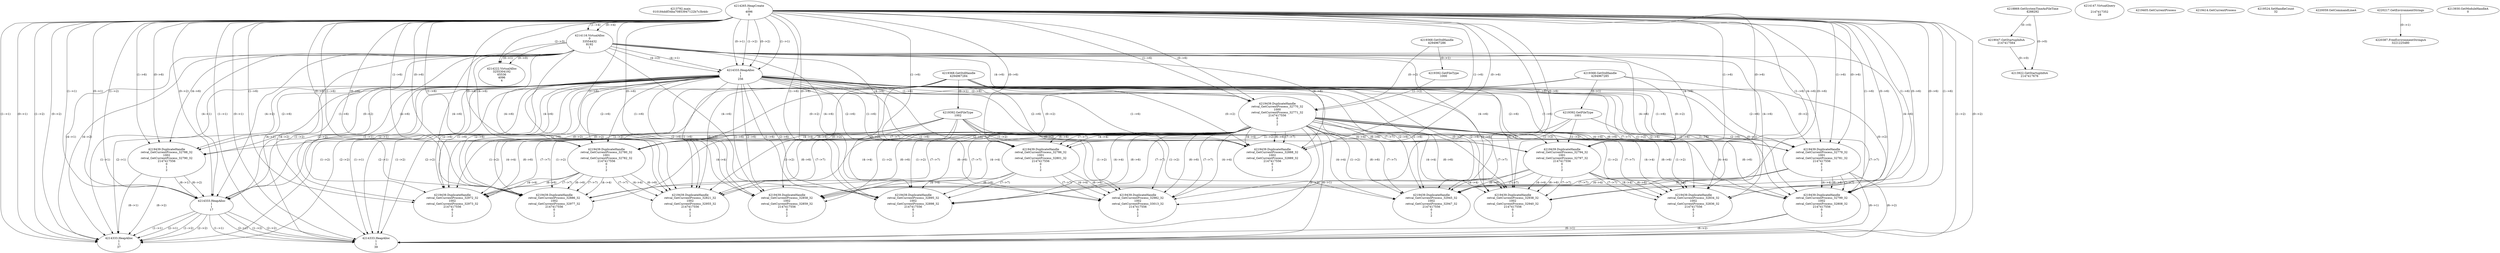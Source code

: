 // Global SCDG with merge call
digraph {
	0 [label="4213792.main
010184ddf34ba70853947122b7c3b4dc"]
	1 [label="4214265.HeapCreate
1
4096
0"]
	2 [label="4218869.GetSystemTimeAsFileTime
4288292"]
	3 [label="4214116.VirtualAlloc
0
33554432
8192
1"]
	1 -> 3 [label="(1-->4)"]
	1 -> 3 [label="(0-->4)"]
	4 [label="4214147.VirtualQuery

2147417352
28"]
	5 [label="4214222.VirtualAlloc
3255304192
65536
4096
4"]
	3 -> 5 [label="(0-->1)"]
	1 -> 5 [label="(2-->3)"]
	3 -> 5 [label="(0-->0)"]
	6 [label="4214333.HeapAlloc
1
1
256"]
	1 -> 6 [label="(1-->1)"]
	1 -> 6 [label="(0-->1)"]
	3 -> 6 [label="(4-->1)"]
	1 -> 6 [label="(1-->2)"]
	1 -> 6 [label="(0-->2)"]
	3 -> 6 [label="(4-->2)"]
	7 [label="4219047.GetStartupInfoA
2147417564"]
	2 -> 7 [label="(0-->0)"]
	8 [label="4219368.GetStdHandle
4294967286"]
	9 [label="4219392.GetFileType
1000"]
	8 -> 9 [label="(0-->1)"]
	10 [label="4219368.GetStdHandle
4294967285"]
	11 [label="4219392.GetFileType
1001"]
	10 -> 11 [label="(0-->1)"]
	12 [label="4219368.GetStdHandle
4294967284"]
	13 [label="4219392.GetFileType
1002"]
	12 -> 13 [label="(0-->1)"]
	14 [label="4219405.GetCurrentProcess
"]
	15 [label="4219414.GetCurrentProcess
"]
	16 [label="4219439.DuplicateHandle
retval_GetCurrentProcess_32788_32
1002
retval_GetCurrentProcess_32790_32
2147417556
0
1
2"]
	12 -> 16 [label="(0-->2)"]
	13 -> 16 [label="(1-->2)"]
	1 -> 16 [label="(1-->6)"]
	1 -> 16 [label="(0-->6)"]
	3 -> 16 [label="(4-->6)"]
	6 -> 16 [label="(1-->6)"]
	6 -> 16 [label="(2-->6)"]
	17 [label="4219524.SetHandleCount
32"]
	18 [label="4220059.GetCommandLineA
"]
	19 [label="4214333.HeapAlloc
1
1
17"]
	1 -> 19 [label="(1-->1)"]
	1 -> 19 [label="(0-->1)"]
	3 -> 19 [label="(4-->1)"]
	6 -> 19 [label="(1-->1)"]
	6 -> 19 [label="(2-->1)"]
	16 -> 19 [label="(6-->1)"]
	1 -> 19 [label="(1-->2)"]
	1 -> 19 [label="(0-->2)"]
	3 -> 19 [label="(4-->2)"]
	6 -> 19 [label="(1-->2)"]
	6 -> 19 [label="(2-->2)"]
	16 -> 19 [label="(6-->2)"]
	20 [label="4220217.GetEnvironmentStrings
"]
	21 [label="4214333.HeapAlloc
1
1
37"]
	1 -> 21 [label="(1-->1)"]
	1 -> 21 [label="(0-->1)"]
	3 -> 21 [label="(4-->1)"]
	6 -> 21 [label="(1-->1)"]
	6 -> 21 [label="(2-->1)"]
	16 -> 21 [label="(6-->1)"]
	19 -> 21 [label="(1-->1)"]
	19 -> 21 [label="(2-->1)"]
	1 -> 21 [label="(1-->2)"]
	1 -> 21 [label="(0-->2)"]
	3 -> 21 [label="(4-->2)"]
	6 -> 21 [label="(1-->2)"]
	6 -> 21 [label="(2-->2)"]
	16 -> 21 [label="(6-->2)"]
	19 -> 21 [label="(1-->2)"]
	19 -> 21 [label="(2-->2)"]
	22 [label="4220387.FreeEnvironmentStringsA
3221225480"]
	20 -> 22 [label="(0-->1)"]
	23 [label="4213922.GetStartupInfoA
2147417676"]
	2 -> 23 [label="(0-->0)"]
	7 -> 23 [label="(0-->0)"]
	24 [label="4213930.GetModuleHandleA
0"]
	25 [label="4219439.DuplicateHandle
retval_GetCurrentProcess_32770_32
1000
retval_GetCurrentProcess_32771_32
2147417556
0
1
2"]
	8 -> 25 [label="(0-->2)"]
	9 -> 25 [label="(1-->2)"]
	1 -> 25 [label="(1-->6)"]
	1 -> 25 [label="(0-->6)"]
	3 -> 25 [label="(4-->6)"]
	6 -> 25 [label="(1-->6)"]
	6 -> 25 [label="(2-->6)"]
	26 [label="4219439.DuplicateHandle
retval_GetCurrentProcess_32779_32
1001
retval_GetCurrentProcess_32781_32
2147417556
0
1
2"]
	10 -> 26 [label="(0-->2)"]
	11 -> 26 [label="(1-->2)"]
	25 -> 26 [label="(4-->4)"]
	1 -> 26 [label="(1-->6)"]
	1 -> 26 [label="(0-->6)"]
	3 -> 26 [label="(4-->6)"]
	6 -> 26 [label="(1-->6)"]
	6 -> 26 [label="(2-->6)"]
	25 -> 26 [label="(6-->6)"]
	25 -> 26 [label="(7-->7)"]
	27 [label="4219439.DuplicateHandle
retval_GetCurrentProcess_32799_32
1002
retval_GetCurrentProcess_32808_32
2147417556
0
1
2"]
	12 -> 27 [label="(0-->2)"]
	13 -> 27 [label="(1-->2)"]
	25 -> 27 [label="(4-->4)"]
	26 -> 27 [label="(4-->4)"]
	1 -> 27 [label="(1-->6)"]
	1 -> 27 [label="(0-->6)"]
	3 -> 27 [label="(4-->6)"]
	6 -> 27 [label="(1-->6)"]
	6 -> 27 [label="(2-->6)"]
	25 -> 27 [label="(6-->6)"]
	26 -> 27 [label="(6-->6)"]
	25 -> 27 [label="(7-->7)"]
	26 -> 27 [label="(7-->7)"]
	28 [label="4214333.HeapAlloc
1
1
39"]
	1 -> 28 [label="(1-->1)"]
	1 -> 28 [label="(0-->1)"]
	3 -> 28 [label="(4-->1)"]
	6 -> 28 [label="(1-->1)"]
	6 -> 28 [label="(2-->1)"]
	19 -> 28 [label="(1-->1)"]
	19 -> 28 [label="(2-->1)"]
	25 -> 28 [label="(6-->1)"]
	26 -> 28 [label="(6-->1)"]
	27 -> 28 [label="(6-->1)"]
	1 -> 28 [label="(1-->2)"]
	1 -> 28 [label="(0-->2)"]
	3 -> 28 [label="(4-->2)"]
	6 -> 28 [label="(1-->2)"]
	6 -> 28 [label="(2-->2)"]
	19 -> 28 [label="(1-->2)"]
	19 -> 28 [label="(2-->2)"]
	25 -> 28 [label="(6-->2)"]
	26 -> 28 [label="(6-->2)"]
	27 -> 28 [label="(6-->2)"]
	29 [label="4219439.DuplicateHandle
retval_GetCurrentProcess_32888_32
1002
retval_GetCurrentProcess_32889_32
2147417556
0
1
2"]
	12 -> 29 [label="(0-->2)"]
	13 -> 29 [label="(1-->2)"]
	25 -> 29 [label="(4-->4)"]
	1 -> 29 [label="(1-->6)"]
	1 -> 29 [label="(0-->6)"]
	3 -> 29 [label="(4-->6)"]
	6 -> 29 [label="(1-->6)"]
	6 -> 29 [label="(2-->6)"]
	25 -> 29 [label="(6-->6)"]
	25 -> 29 [label="(7-->7)"]
	30 [label="4219439.DuplicateHandle
retval_GetCurrentProcess_32794_32
1001
retval_GetCurrentProcess_32797_32
2147417556
0
1
2"]
	10 -> 30 [label="(0-->2)"]
	11 -> 30 [label="(1-->2)"]
	25 -> 30 [label="(4-->4)"]
	1 -> 30 [label="(1-->6)"]
	1 -> 30 [label="(0-->6)"]
	3 -> 30 [label="(4-->6)"]
	6 -> 30 [label="(1-->6)"]
	6 -> 30 [label="(2-->6)"]
	25 -> 30 [label="(6-->6)"]
	25 -> 30 [label="(7-->7)"]
	31 [label="4219439.DuplicateHandle
retval_GetCurrentProcess_32834_32
1002
retval_GetCurrentProcess_32836_32
2147417556
0
1
2"]
	12 -> 31 [label="(0-->2)"]
	13 -> 31 [label="(1-->2)"]
	25 -> 31 [label="(4-->4)"]
	30 -> 31 [label="(4-->4)"]
	1 -> 31 [label="(1-->6)"]
	1 -> 31 [label="(0-->6)"]
	3 -> 31 [label="(4-->6)"]
	6 -> 31 [label="(1-->6)"]
	6 -> 31 [label="(2-->6)"]
	25 -> 31 [label="(6-->6)"]
	30 -> 31 [label="(6-->6)"]
	25 -> 31 [label="(7-->7)"]
	30 -> 31 [label="(7-->7)"]
	32 [label="4219439.DuplicateHandle
retval_GetCurrentProcess_32858_32
1002
retval_GetCurrentProcess_32859_32
2147417556
0
1
2"]
	12 -> 32 [label="(0-->2)"]
	13 -> 32 [label="(1-->2)"]
	25 -> 32 [label="(4-->4)"]
	26 -> 32 [label="(4-->4)"]
	1 -> 32 [label="(1-->6)"]
	1 -> 32 [label="(0-->6)"]
	3 -> 32 [label="(4-->6)"]
	6 -> 32 [label="(1-->6)"]
	6 -> 32 [label="(2-->6)"]
	25 -> 32 [label="(6-->6)"]
	26 -> 32 [label="(6-->6)"]
	25 -> 32 [label="(7-->7)"]
	26 -> 32 [label="(7-->7)"]
	33 [label="4219439.DuplicateHandle
retval_GetCurrentProcess_32786_32
1001
retval_GetCurrentProcess_32801_32
2147417556
0
1
2"]
	10 -> 33 [label="(0-->2)"]
	11 -> 33 [label="(1-->2)"]
	25 -> 33 [label="(4-->4)"]
	1 -> 33 [label="(1-->6)"]
	1 -> 33 [label="(0-->6)"]
	3 -> 33 [label="(4-->6)"]
	6 -> 33 [label="(1-->6)"]
	6 -> 33 [label="(2-->6)"]
	25 -> 33 [label="(6-->6)"]
	25 -> 33 [label="(7-->7)"]
	34 [label="4219439.DuplicateHandle
retval_GetCurrentProcess_32895_32
1002
retval_GetCurrentProcess_32898_32
2147417556
0
1
2"]
	12 -> 34 [label="(0-->2)"]
	13 -> 34 [label="(1-->2)"]
	25 -> 34 [label="(4-->4)"]
	33 -> 34 [label="(4-->4)"]
	1 -> 34 [label="(1-->6)"]
	1 -> 34 [label="(0-->6)"]
	3 -> 34 [label="(4-->6)"]
	6 -> 34 [label="(1-->6)"]
	6 -> 34 [label="(2-->6)"]
	25 -> 34 [label="(6-->6)"]
	33 -> 34 [label="(6-->6)"]
	25 -> 34 [label="(7-->7)"]
	33 -> 34 [label="(7-->7)"]
	35 [label="4219439.DuplicateHandle
retval_GetCurrentProcess_32780_32
1001
retval_GetCurrentProcess_32782_32
2147417556
0
1
2"]
	10 -> 35 [label="(0-->2)"]
	11 -> 35 [label="(1-->2)"]
	25 -> 35 [label="(4-->4)"]
	1 -> 35 [label="(1-->6)"]
	1 -> 35 [label="(0-->6)"]
	3 -> 35 [label="(4-->6)"]
	6 -> 35 [label="(1-->6)"]
	6 -> 35 [label="(2-->6)"]
	25 -> 35 [label="(6-->6)"]
	25 -> 35 [label="(7-->7)"]
	36 [label="4219439.DuplicateHandle
retval_GetCurrentProcess_32972_32
1002
retval_GetCurrentProcess_32973_32
2147417556
0
1
2"]
	12 -> 36 [label="(0-->2)"]
	13 -> 36 [label="(1-->2)"]
	25 -> 36 [label="(4-->4)"]
	35 -> 36 [label="(4-->4)"]
	1 -> 36 [label="(1-->6)"]
	1 -> 36 [label="(0-->6)"]
	3 -> 36 [label="(4-->6)"]
	6 -> 36 [label="(1-->6)"]
	6 -> 36 [label="(2-->6)"]
	25 -> 36 [label="(6-->6)"]
	35 -> 36 [label="(6-->6)"]
	25 -> 36 [label="(7-->7)"]
	35 -> 36 [label="(7-->7)"]
	37 [label="4219439.DuplicateHandle
retval_GetCurrentProcess_32886_32
1002
retval_GetCurrentProcess_32977_32
2147417556
0
1
2"]
	12 -> 37 [label="(0-->2)"]
	13 -> 37 [label="(1-->2)"]
	25 -> 37 [label="(4-->4)"]
	35 -> 37 [label="(4-->4)"]
	1 -> 37 [label="(1-->6)"]
	1 -> 37 [label="(0-->6)"]
	3 -> 37 [label="(4-->6)"]
	6 -> 37 [label="(1-->6)"]
	6 -> 37 [label="(2-->6)"]
	25 -> 37 [label="(6-->6)"]
	35 -> 37 [label="(6-->6)"]
	25 -> 37 [label="(7-->7)"]
	35 -> 37 [label="(7-->7)"]
	38 [label="4219439.DuplicateHandle
retval_GetCurrentProcess_32938_32
1002
retval_GetCurrentProcess_32940_32
2147417556
0
1
2"]
	12 -> 38 [label="(0-->2)"]
	13 -> 38 [label="(1-->2)"]
	25 -> 38 [label="(4-->4)"]
	30 -> 38 [label="(4-->4)"]
	1 -> 38 [label="(1-->6)"]
	1 -> 38 [label="(0-->6)"]
	3 -> 38 [label="(4-->6)"]
	6 -> 38 [label="(1-->6)"]
	6 -> 38 [label="(2-->6)"]
	25 -> 38 [label="(6-->6)"]
	30 -> 38 [label="(6-->6)"]
	25 -> 38 [label="(7-->7)"]
	30 -> 38 [label="(7-->7)"]
	39 [label="4219439.DuplicateHandle
retval_GetCurrentProcess_32945_32
1002
retval_GetCurrentProcess_32947_32
2147417556
0
1
2"]
	12 -> 39 [label="(0-->2)"]
	13 -> 39 [label="(1-->2)"]
	25 -> 39 [label="(4-->4)"]
	30 -> 39 [label="(4-->4)"]
	1 -> 39 [label="(1-->6)"]
	1 -> 39 [label="(0-->6)"]
	3 -> 39 [label="(4-->6)"]
	6 -> 39 [label="(1-->6)"]
	6 -> 39 [label="(2-->6)"]
	25 -> 39 [label="(6-->6)"]
	30 -> 39 [label="(6-->6)"]
	25 -> 39 [label="(7-->7)"]
	30 -> 39 [label="(7-->7)"]
	40 [label="4219439.DuplicateHandle
retval_GetCurrentProcess_32982_32
1002
retval_GetCurrentProcess_33013_32
2147417556
0
1
2"]
	12 -> 40 [label="(0-->2)"]
	13 -> 40 [label="(1-->2)"]
	25 -> 40 [label="(4-->4)"]
	33 -> 40 [label="(4-->4)"]
	1 -> 40 [label="(1-->6)"]
	1 -> 40 [label="(0-->6)"]
	3 -> 40 [label="(4-->6)"]
	6 -> 40 [label="(1-->6)"]
	6 -> 40 [label="(2-->6)"]
	25 -> 40 [label="(6-->6)"]
	33 -> 40 [label="(6-->6)"]
	25 -> 40 [label="(7-->7)"]
	33 -> 40 [label="(7-->7)"]
	41 [label="4219439.DuplicateHandle
retval_GetCurrentProcess_32821_32
1002
retval_GetCurrentProcess_32955_32
2147417556
0
1
2"]
	12 -> 41 [label="(0-->2)"]
	13 -> 41 [label="(1-->2)"]
	25 -> 41 [label="(4-->4)"]
	35 -> 41 [label="(4-->4)"]
	1 -> 41 [label="(1-->6)"]
	1 -> 41 [label="(0-->6)"]
	3 -> 41 [label="(4-->6)"]
	6 -> 41 [label="(1-->6)"]
	6 -> 41 [label="(2-->6)"]
	25 -> 41 [label="(6-->6)"]
	35 -> 41 [label="(6-->6)"]
	25 -> 41 [label="(7-->7)"]
	35 -> 41 [label="(7-->7)"]
}
